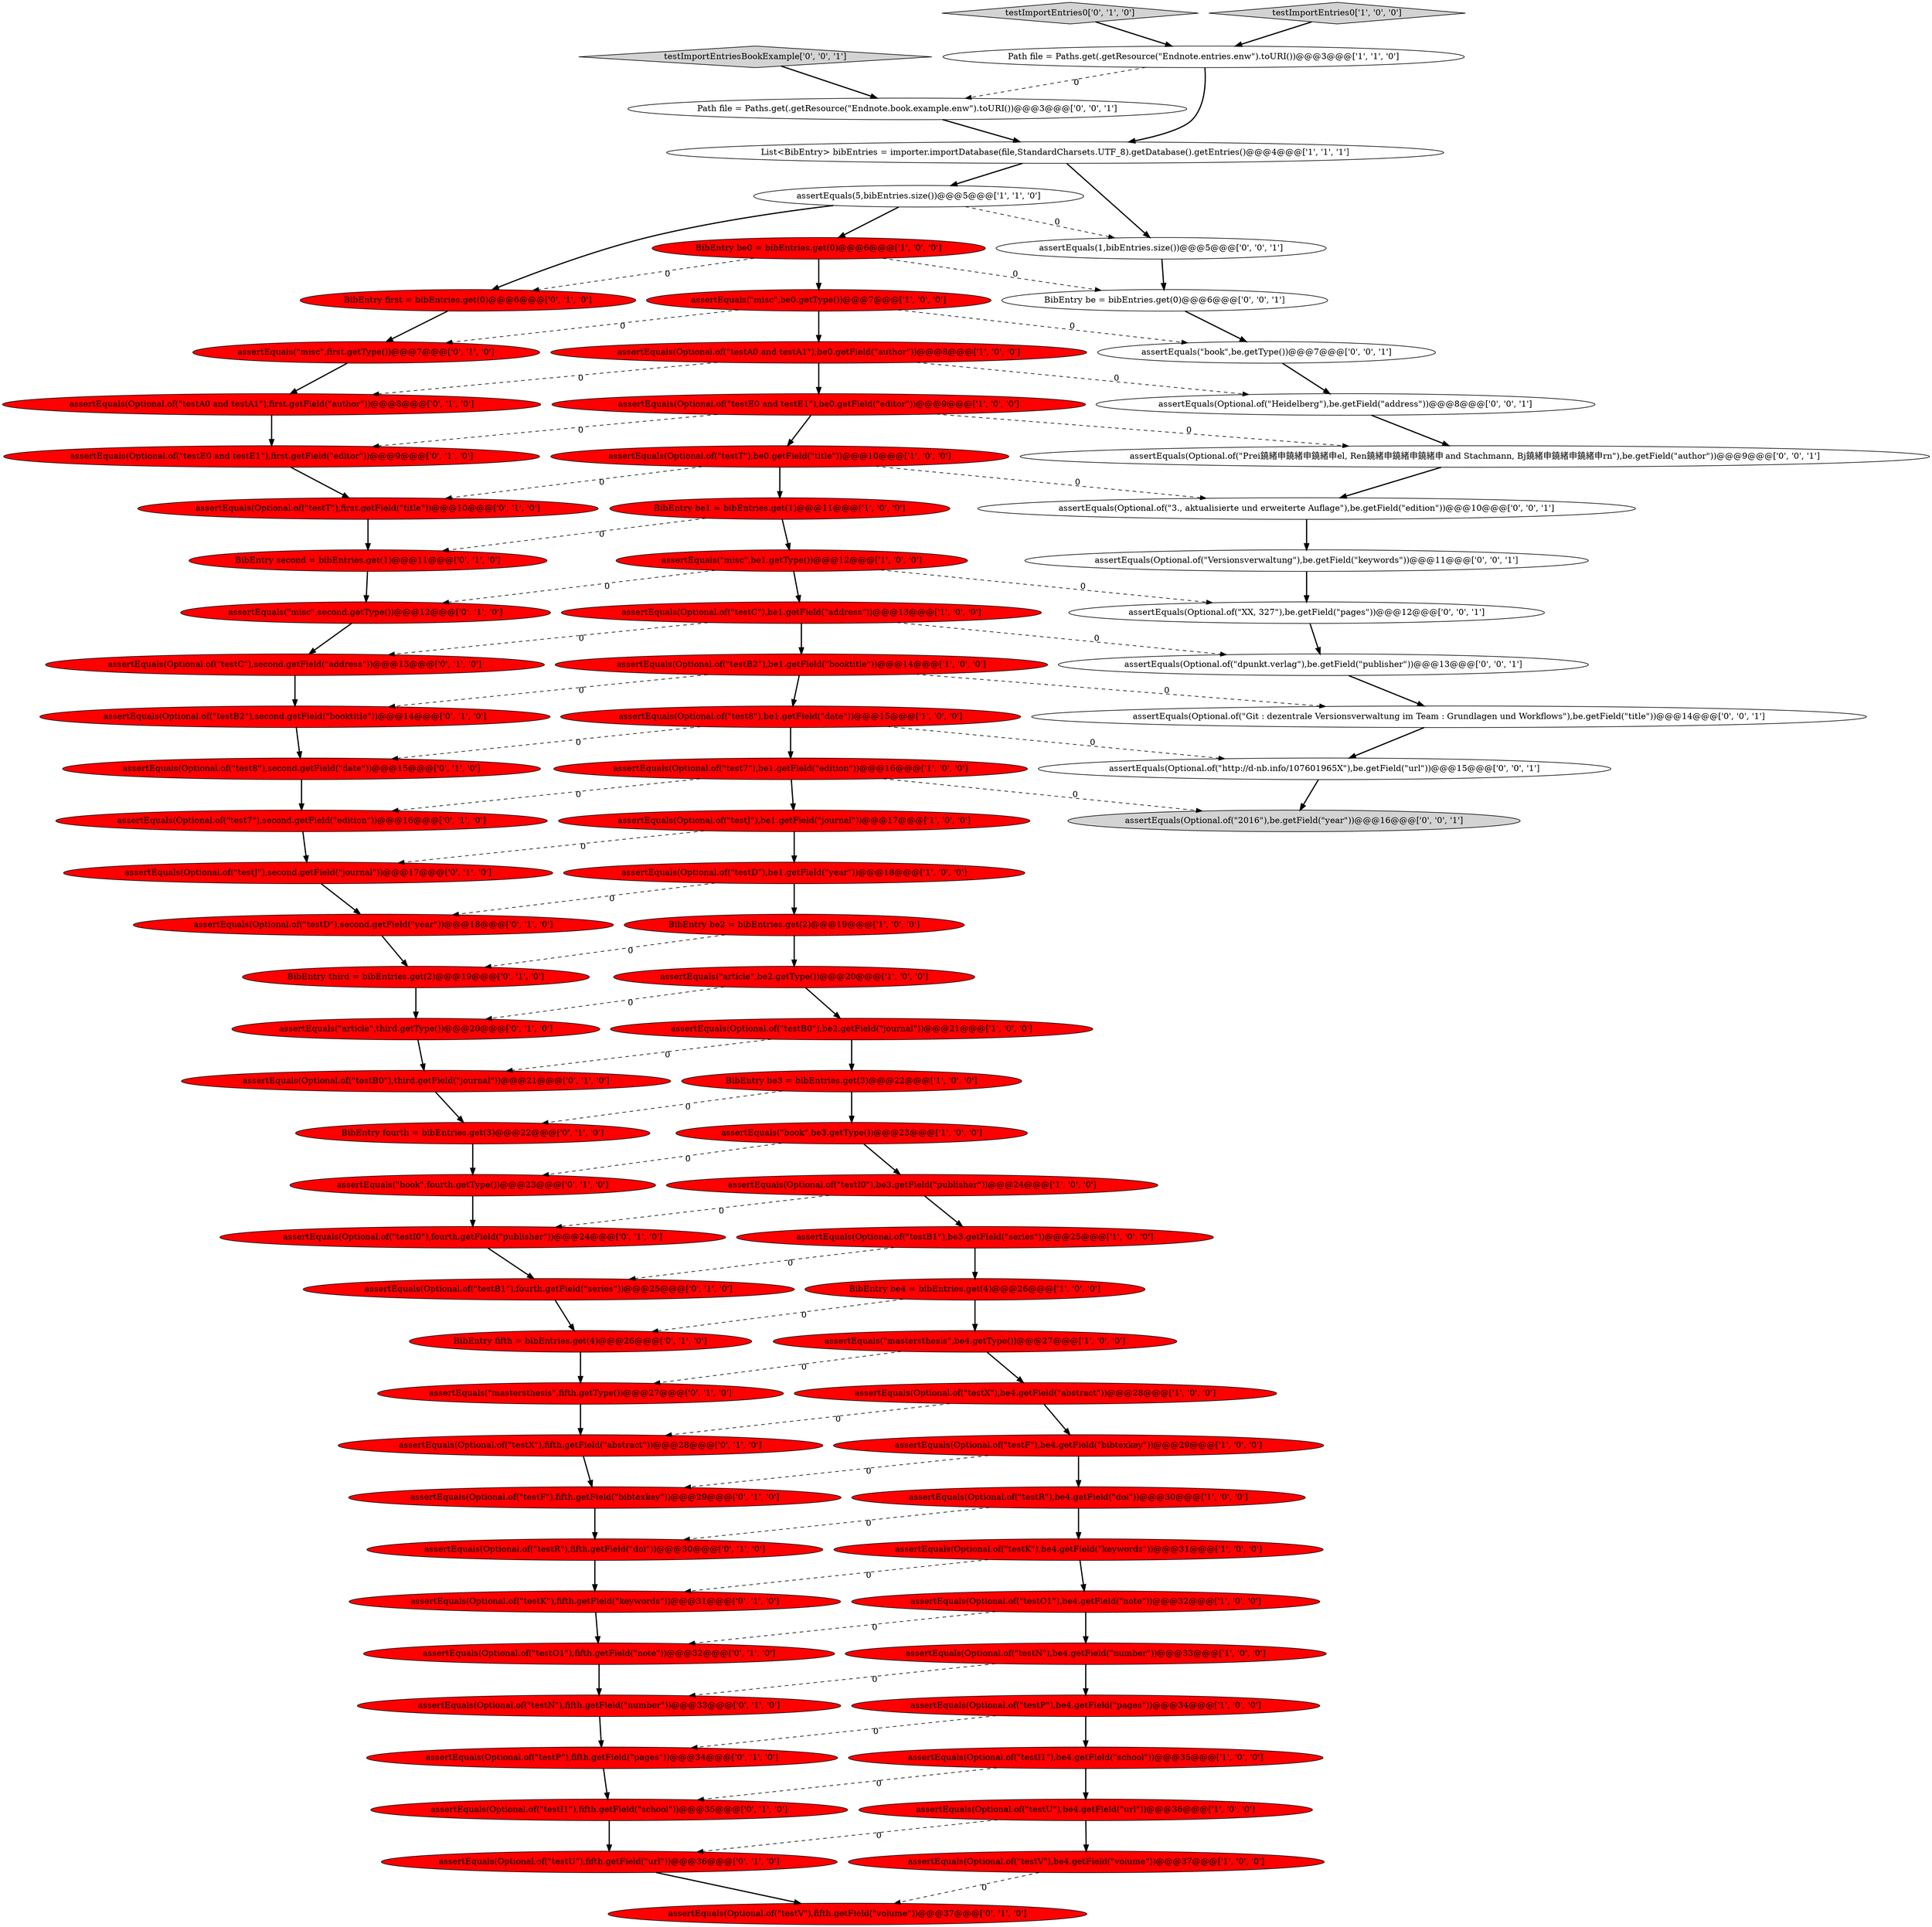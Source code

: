 digraph {
15 [style = filled, label = "assertEquals(Optional.of(\"testV\"),be4.getField(\"volume\"))@@@37@@@['1', '0', '0']", fillcolor = red, shape = ellipse image = "AAA1AAABBB1BBB"];
27 [style = filled, label = "assertEquals(\"article\",be2.getType())@@@20@@@['1', '0', '0']", fillcolor = red, shape = ellipse image = "AAA1AAABBB1BBB"];
44 [style = filled, label = "assertEquals(Optional.of(\"testA0 and testA1\"),first.getField(\"author\"))@@@8@@@['0', '1', '0']", fillcolor = red, shape = ellipse image = "AAA1AAABBB2BBB"];
17 [style = filled, label = "BibEntry be1 = bibEntries.get(1)@@@11@@@['1', '0', '0']", fillcolor = red, shape = ellipse image = "AAA1AAABBB1BBB"];
60 [style = filled, label = "assertEquals(Optional.of(\"testP\"),fifth.getField(\"pages\"))@@@34@@@['0', '1', '0']", fillcolor = red, shape = ellipse image = "AAA1AAABBB2BBB"];
40 [style = filled, label = "assertEquals(Optional.of(\"testB0\"),third.getField(\"journal\"))@@@21@@@['0', '1', '0']", fillcolor = red, shape = ellipse image = "AAA1AAABBB2BBB"];
11 [style = filled, label = "BibEntry be0 = bibEntries.get(0)@@@6@@@['1', '0', '0']", fillcolor = red, shape = ellipse image = "AAA1AAABBB1BBB"];
31 [style = filled, label = "assertEquals(Optional.of(\"testT\"),be0.getField(\"title\"))@@@10@@@['1', '0', '0']", fillcolor = red, shape = ellipse image = "AAA1AAABBB1BBB"];
41 [style = filled, label = "assertEquals(\"article\",third.getType())@@@20@@@['0', '1', '0']", fillcolor = red, shape = ellipse image = "AAA1AAABBB2BBB"];
46 [style = filled, label = "assertEquals(\"misc\",second.getType())@@@12@@@['0', '1', '0']", fillcolor = red, shape = ellipse image = "AAA1AAABBB2BBB"];
2 [style = filled, label = "BibEntry be4 = bibEntries.get(4)@@@26@@@['1', '0', '0']", fillcolor = red, shape = ellipse image = "AAA1AAABBB1BBB"];
54 [style = filled, label = "assertEquals(Optional.of(\"testI1\"),fifth.getField(\"school\"))@@@35@@@['0', '1', '0']", fillcolor = red, shape = ellipse image = "AAA1AAABBB2BBB"];
62 [style = filled, label = "BibEntry fifth = bibEntries.get(4)@@@26@@@['0', '1', '0']", fillcolor = red, shape = ellipse image = "AAA1AAABBB2BBB"];
7 [style = filled, label = "assertEquals(Optional.of(\"testN\"),be4.getField(\"number\"))@@@33@@@['1', '0', '0']", fillcolor = red, shape = ellipse image = "AAA1AAABBB1BBB"];
21 [style = filled, label = "assertEquals(Optional.of(\"testO1\"),be4.getField(\"note\"))@@@32@@@['1', '0', '0']", fillcolor = red, shape = ellipse image = "AAA1AAABBB1BBB"];
51 [style = filled, label = "assertEquals(Optional.of(\"test7\"),second.getField(\"edition\"))@@@16@@@['0', '1', '0']", fillcolor = red, shape = ellipse image = "AAA1AAABBB2BBB"];
4 [style = filled, label = "assertEquals(Optional.of(\"testI0\"),be3.getField(\"publisher\"))@@@24@@@['1', '0', '0']", fillcolor = red, shape = ellipse image = "AAA1AAABBB1BBB"];
16 [style = filled, label = "assertEquals(Optional.of(\"testI1\"),be4.getField(\"school\"))@@@35@@@['1', '0', '0']", fillcolor = red, shape = ellipse image = "AAA1AAABBB1BBB"];
32 [style = filled, label = "assertEquals(Optional.of(\"testD\"),be1.getField(\"year\"))@@@18@@@['1', '0', '0']", fillcolor = red, shape = ellipse image = "AAA1AAABBB1BBB"];
23 [style = filled, label = "assertEquals(Optional.of(\"test7\"),be1.getField(\"edition\"))@@@16@@@['1', '0', '0']", fillcolor = red, shape = ellipse image = "AAA1AAABBB1BBB"];
22 [style = filled, label = "assertEquals(\"misc\",be0.getType())@@@7@@@['1', '0', '0']", fillcolor = red, shape = ellipse image = "AAA1AAABBB1BBB"];
36 [style = filled, label = "assertEquals(Optional.of(\"testJ\"),second.getField(\"journal\"))@@@17@@@['0', '1', '0']", fillcolor = red, shape = ellipse image = "AAA1AAABBB2BBB"];
29 [style = filled, label = "assertEquals(Optional.of(\"testK\"),be4.getField(\"keywords\"))@@@31@@@['1', '0', '0']", fillcolor = red, shape = ellipse image = "AAA1AAABBB1BBB"];
5 [style = filled, label = "assertEquals(Optional.of(\"testF\"),be4.getField(\"bibtexkey\"))@@@29@@@['1', '0', '0']", fillcolor = red, shape = ellipse image = "AAA1AAABBB1BBB"];
61 [style = filled, label = "testImportEntries0['0', '1', '0']", fillcolor = lightgray, shape = diamond image = "AAA0AAABBB2BBB"];
3 [style = filled, label = "assertEquals(5,bibEntries.size())@@@5@@@['1', '1', '0']", fillcolor = white, shape = ellipse image = "AAA0AAABBB1BBB"];
82 [style = filled, label = "Path file = Paths.get(.getResource(\"Endnote.book.example.enw\").toURI())@@@3@@@['0', '0', '1']", fillcolor = white, shape = ellipse image = "AAA0AAABBB3BBB"];
30 [style = filled, label = "assertEquals(Optional.of(\"testU\"),be4.getField(\"url\"))@@@36@@@['1', '0', '0']", fillcolor = red, shape = ellipse image = "AAA1AAABBB1BBB"];
28 [style = filled, label = "assertEquals(Optional.of(\"testB0\"),be2.getField(\"journal\"))@@@21@@@['1', '0', '0']", fillcolor = red, shape = ellipse image = "AAA1AAABBB1BBB"];
52 [style = filled, label = "assertEquals(Optional.of(\"testT\"),first.getField(\"title\"))@@@10@@@['0', '1', '0']", fillcolor = red, shape = ellipse image = "AAA1AAABBB2BBB"];
57 [style = filled, label = "assertEquals(Optional.of(\"testO1\"),fifth.getField(\"note\"))@@@32@@@['0', '1', '0']", fillcolor = red, shape = ellipse image = "AAA1AAABBB2BBB"];
8 [style = filled, label = "assertEquals(Optional.of(\"testX\"),be4.getField(\"abstract\"))@@@28@@@['1', '0', '0']", fillcolor = red, shape = ellipse image = "AAA1AAABBB1BBB"];
67 [style = filled, label = "BibEntry third = bibEntries.get(2)@@@19@@@['0', '1', '0']", fillcolor = red, shape = ellipse image = "AAA1AAABBB2BBB"];
42 [style = filled, label = "assertEquals(Optional.of(\"testD\"),second.getField(\"year\"))@@@18@@@['0', '1', '0']", fillcolor = red, shape = ellipse image = "AAA1AAABBB2BBB"];
64 [style = filled, label = "BibEntry second = bibEntries.get(1)@@@11@@@['0', '1', '0']", fillcolor = red, shape = ellipse image = "AAA1AAABBB2BBB"];
14 [style = filled, label = "assertEquals(Optional.of(\"testB2\"),be1.getField(\"booktitle\"))@@@14@@@['1', '0', '0']", fillcolor = red, shape = ellipse image = "AAA1AAABBB1BBB"];
19 [style = filled, label = "assertEquals(\"book\",be3.getType())@@@23@@@['1', '0', '0']", fillcolor = red, shape = ellipse image = "AAA1AAABBB1BBB"];
47 [style = filled, label = "assertEquals(Optional.of(\"testV\"),fifth.getField(\"volume\"))@@@37@@@['0', '1', '0']", fillcolor = red, shape = ellipse image = "AAA1AAABBB2BBB"];
50 [style = filled, label = "assertEquals(Optional.of(\"testK\"),fifth.getField(\"keywords\"))@@@31@@@['0', '1', '0']", fillcolor = red, shape = ellipse image = "AAA1AAABBB2BBB"];
59 [style = filled, label = "assertEquals(\"misc\",first.getType())@@@7@@@['0', '1', '0']", fillcolor = red, shape = ellipse image = "AAA1AAABBB2BBB"];
39 [style = filled, label = "assertEquals(Optional.of(\"testC\"),second.getField(\"address\"))@@@13@@@['0', '1', '0']", fillcolor = red, shape = ellipse image = "AAA1AAABBB2BBB"];
73 [style = filled, label = "assertEquals(Optional.of(\"Git : dezentrale Versionsverwaltung im Team : Grundlagen und Workflows\"),be.getField(\"title\"))@@@14@@@['0', '0', '1']", fillcolor = white, shape = ellipse image = "AAA0AAABBB3BBB"];
63 [style = filled, label = "assertEquals(Optional.of(\"testN\"),fifth.getField(\"number\"))@@@33@@@['0', '1', '0']", fillcolor = red, shape = ellipse image = "AAA1AAABBB2BBB"];
72 [style = filled, label = "BibEntry be = bibEntries.get(0)@@@6@@@['0', '0', '1']", fillcolor = white, shape = ellipse image = "AAA0AAABBB3BBB"];
48 [style = filled, label = "assertEquals(Optional.of(\"testX\"),fifth.getField(\"abstract\"))@@@28@@@['0', '1', '0']", fillcolor = red, shape = ellipse image = "AAA1AAABBB2BBB"];
1 [style = filled, label = "assertEquals(Optional.of(\"testC\"),be1.getField(\"address\"))@@@13@@@['1', '0', '0']", fillcolor = red, shape = ellipse image = "AAA1AAABBB1BBB"];
68 [style = filled, label = "assertEquals(Optional.of(\"testF\"),fifth.getField(\"bibtexkey\"))@@@29@@@['0', '1', '0']", fillcolor = red, shape = ellipse image = "AAA1AAABBB2BBB"];
53 [style = filled, label = "assertEquals(Optional.of(\"testB1\"),fourth.getField(\"series\"))@@@25@@@['0', '1', '0']", fillcolor = red, shape = ellipse image = "AAA1AAABBB2BBB"];
74 [style = filled, label = "assertEquals(Optional.of(\"http://d-nb.info/107601965X\"),be.getField(\"url\"))@@@15@@@['0', '0', '1']", fillcolor = white, shape = ellipse image = "AAA0AAABBB3BBB"];
6 [style = filled, label = "assertEquals(\"misc\",be1.getType())@@@12@@@['1', '0', '0']", fillcolor = red, shape = ellipse image = "AAA1AAABBB1BBB"];
71 [style = filled, label = "assertEquals(Optional.of(\"dpunkt.verlag\"),be.getField(\"publisher\"))@@@13@@@['0', '0', '1']", fillcolor = white, shape = ellipse image = "AAA0AAABBB3BBB"];
24 [style = filled, label = "assertEquals(\"mastersthesis\",be4.getType())@@@27@@@['1', '0', '0']", fillcolor = red, shape = ellipse image = "AAA1AAABBB1BBB"];
13 [style = filled, label = "assertEquals(Optional.of(\"testR\"),be4.getField(\"doi\"))@@@30@@@['1', '0', '0']", fillcolor = red, shape = ellipse image = "AAA1AAABBB1BBB"];
0 [style = filled, label = "List<BibEntry> bibEntries = importer.importDatabase(file,StandardCharsets.UTF_8).getDatabase().getEntries()@@@4@@@['1', '1', '1']", fillcolor = white, shape = ellipse image = "AAA0AAABBB1BBB"];
34 [style = filled, label = "assertEquals(Optional.of(\"testJ\"),be1.getField(\"journal\"))@@@17@@@['1', '0', '0']", fillcolor = red, shape = ellipse image = "AAA1AAABBB1BBB"];
37 [style = filled, label = "assertEquals(\"book\",fourth.getType())@@@23@@@['0', '1', '0']", fillcolor = red, shape = ellipse image = "AAA1AAABBB2BBB"];
55 [style = filled, label = "assertEquals(Optional.of(\"testE0 and testE1\"),first.getField(\"editor\"))@@@9@@@['0', '1', '0']", fillcolor = red, shape = ellipse image = "AAA1AAABBB2BBB"];
75 [style = filled, label = "assertEquals(\"book\",be.getType())@@@7@@@['0', '0', '1']", fillcolor = white, shape = ellipse image = "AAA0AAABBB3BBB"];
18 [style = filled, label = "assertEquals(Optional.of(\"testB1\"),be3.getField(\"series\"))@@@25@@@['1', '0', '0']", fillcolor = red, shape = ellipse image = "AAA1AAABBB1BBB"];
33 [style = filled, label = "assertEquals(Optional.of(\"testP\"),be4.getField(\"pages\"))@@@34@@@['1', '0', '0']", fillcolor = red, shape = ellipse image = "AAA1AAABBB1BBB"];
43 [style = filled, label = "BibEntry fourth = bibEntries.get(3)@@@22@@@['0', '1', '0']", fillcolor = red, shape = ellipse image = "AAA1AAABBB2BBB"];
56 [style = filled, label = "assertEquals(Optional.of(\"test8\"),second.getField(\"date\"))@@@15@@@['0', '1', '0']", fillcolor = red, shape = ellipse image = "AAA1AAABBB2BBB"];
49 [style = filled, label = "assertEquals(Optional.of(\"testI0\"),fourth.getField(\"publisher\"))@@@24@@@['0', '1', '0']", fillcolor = red, shape = ellipse image = "AAA1AAABBB2BBB"];
78 [style = filled, label = "assertEquals(Optional.of(\"2016\"),be.getField(\"year\"))@@@16@@@['0', '0', '1']", fillcolor = lightgray, shape = ellipse image = "AAA0AAABBB3BBB"];
66 [style = filled, label = "assertEquals(\"mastersthesis\",fifth.getType())@@@27@@@['0', '1', '0']", fillcolor = red, shape = ellipse image = "AAA1AAABBB2BBB"];
45 [style = filled, label = "assertEquals(Optional.of(\"testB2\"),second.getField(\"booktitle\"))@@@14@@@['0', '1', '0']", fillcolor = red, shape = ellipse image = "AAA1AAABBB2BBB"];
38 [style = filled, label = "assertEquals(Optional.of(\"testU\"),fifth.getField(\"url\"))@@@36@@@['0', '1', '0']", fillcolor = red, shape = ellipse image = "AAA1AAABBB2BBB"];
80 [style = filled, label = "assertEquals(Optional.of(\"Heidelberg\"),be.getField(\"address\"))@@@8@@@['0', '0', '1']", fillcolor = white, shape = ellipse image = "AAA0AAABBB3BBB"];
26 [style = filled, label = "assertEquals(Optional.of(\"testE0 and testE1\"),be0.getField(\"editor\"))@@@9@@@['1', '0', '0']", fillcolor = red, shape = ellipse image = "AAA1AAABBB1BBB"];
70 [style = filled, label = "assertEquals(1,bibEntries.size())@@@5@@@['0', '0', '1']", fillcolor = white, shape = ellipse image = "AAA0AAABBB3BBB"];
58 [style = filled, label = "BibEntry first = bibEntries.get(0)@@@6@@@['0', '1', '0']", fillcolor = red, shape = ellipse image = "AAA1AAABBB2BBB"];
10 [style = filled, label = "assertEquals(Optional.of(\"testA0 and testA1\"),be0.getField(\"author\"))@@@8@@@['1', '0', '0']", fillcolor = red, shape = ellipse image = "AAA1AAABBB1BBB"];
12 [style = filled, label = "assertEquals(Optional.of(\"test8\"),be1.getField(\"date\"))@@@15@@@['1', '0', '0']", fillcolor = red, shape = ellipse image = "AAA1AAABBB1BBB"];
20 [style = filled, label = "BibEntry be3 = bibEntries.get(3)@@@22@@@['1', '0', '0']", fillcolor = red, shape = ellipse image = "AAA1AAABBB1BBB"];
25 [style = filled, label = "Path file = Paths.get(.getResource(\"Endnote.entries.enw\").toURI())@@@3@@@['1', '1', '0']", fillcolor = white, shape = ellipse image = "AAA0AAABBB1BBB"];
9 [style = filled, label = "testImportEntries0['1', '0', '0']", fillcolor = lightgray, shape = diamond image = "AAA0AAABBB1BBB"];
35 [style = filled, label = "BibEntry be2 = bibEntries.get(2)@@@19@@@['1', '0', '0']", fillcolor = red, shape = ellipse image = "AAA1AAABBB1BBB"];
65 [style = filled, label = "assertEquals(Optional.of(\"testR\"),fifth.getField(\"doi\"))@@@30@@@['0', '1', '0']", fillcolor = red, shape = ellipse image = "AAA1AAABBB2BBB"];
69 [style = filled, label = "assertEquals(Optional.of(\"XX, 327\"),be.getField(\"pages\"))@@@12@@@['0', '0', '1']", fillcolor = white, shape = ellipse image = "AAA0AAABBB3BBB"];
79 [style = filled, label = "assertEquals(Optional.of(\"3., aktualisierte und erweiterte Auflage\"),be.getField(\"edition\"))@@@10@@@['0', '0', '1']", fillcolor = white, shape = ellipse image = "AAA0AAABBB3BBB"];
76 [style = filled, label = "assertEquals(Optional.of(\"Prei鐃緒申鐃緒申鐃緒申el, Ren鐃緒申鐃緒申鐃緒申 and Stachmann, Bj鐃緒申鐃緒申鐃緒申rn\"),be.getField(\"author\"))@@@9@@@['0', '0', '1']", fillcolor = white, shape = ellipse image = "AAA0AAABBB3BBB"];
81 [style = filled, label = "assertEquals(Optional.of(\"Versionsverwaltung\"),be.getField(\"keywords\"))@@@11@@@['0', '0', '1']", fillcolor = white, shape = ellipse image = "AAA0AAABBB3BBB"];
77 [style = filled, label = "testImportEntriesBookExample['0', '0', '1']", fillcolor = lightgray, shape = diamond image = "AAA0AAABBB3BBB"];
32->35 [style = bold, label=""];
31->79 [style = dashed, label="0"];
26->55 [style = dashed, label="0"];
52->64 [style = bold, label=""];
37->49 [style = bold, label=""];
28->20 [style = bold, label=""];
1->71 [style = dashed, label="0"];
23->51 [style = dashed, label="0"];
27->28 [style = bold, label=""];
73->74 [style = bold, label=""];
82->0 [style = bold, label=""];
7->63 [style = dashed, label="0"];
13->65 [style = dashed, label="0"];
61->25 [style = bold, label=""];
31->52 [style = dashed, label="0"];
12->74 [style = dashed, label="0"];
23->78 [style = dashed, label="0"];
65->50 [style = bold, label=""];
57->63 [style = bold, label=""];
6->69 [style = dashed, label="0"];
3->70 [style = dashed, label="0"];
34->32 [style = bold, label=""];
58->59 [style = bold, label=""];
42->67 [style = bold, label=""];
2->24 [style = bold, label=""];
81->69 [style = bold, label=""];
54->38 [style = bold, label=""];
8->48 [style = dashed, label="0"];
0->3 [style = bold, label=""];
0->70 [style = bold, label=""];
33->16 [style = bold, label=""];
74->78 [style = bold, label=""];
18->53 [style = dashed, label="0"];
22->75 [style = dashed, label="0"];
3->11 [style = bold, label=""];
39->45 [style = bold, label=""];
10->26 [style = bold, label=""];
4->18 [style = bold, label=""];
4->49 [style = dashed, label="0"];
46->39 [style = bold, label=""];
79->81 [style = bold, label=""];
10->80 [style = dashed, label="0"];
56->51 [style = bold, label=""];
66->48 [style = bold, label=""];
7->33 [style = bold, label=""];
44->55 [style = bold, label=""];
11->58 [style = dashed, label="0"];
21->57 [style = dashed, label="0"];
16->54 [style = dashed, label="0"];
38->47 [style = bold, label=""];
21->7 [style = bold, label=""];
45->56 [style = bold, label=""];
80->76 [style = bold, label=""];
3->58 [style = bold, label=""];
24->8 [style = bold, label=""];
59->44 [style = bold, label=""];
33->60 [style = dashed, label="0"];
20->19 [style = bold, label=""];
5->68 [style = dashed, label="0"];
25->82 [style = dashed, label="0"];
36->42 [style = bold, label=""];
30->15 [style = bold, label=""];
11->72 [style = dashed, label="0"];
30->38 [style = dashed, label="0"];
25->0 [style = bold, label=""];
60->54 [style = bold, label=""];
1->39 [style = dashed, label="0"];
27->41 [style = dashed, label="0"];
17->6 [style = bold, label=""];
72->75 [style = bold, label=""];
28->40 [style = dashed, label="0"];
68->65 [style = bold, label=""];
14->73 [style = dashed, label="0"];
62->66 [style = bold, label=""];
77->82 [style = bold, label=""];
26->76 [style = dashed, label="0"];
22->59 [style = dashed, label="0"];
29->21 [style = bold, label=""];
53->62 [style = bold, label=""];
6->1 [style = bold, label=""];
26->31 [style = bold, label=""];
71->73 [style = bold, label=""];
63->60 [style = bold, label=""];
17->64 [style = dashed, label="0"];
51->36 [style = bold, label=""];
41->40 [style = bold, label=""];
5->13 [style = bold, label=""];
16->30 [style = bold, label=""];
50->57 [style = bold, label=""];
48->68 [style = bold, label=""];
14->45 [style = dashed, label="0"];
22->10 [style = bold, label=""];
11->22 [style = bold, label=""];
34->36 [style = dashed, label="0"];
70->72 [style = bold, label=""];
40->43 [style = bold, label=""];
31->17 [style = bold, label=""];
55->52 [style = bold, label=""];
20->43 [style = dashed, label="0"];
75->80 [style = bold, label=""];
35->27 [style = bold, label=""];
15->47 [style = dashed, label="0"];
10->44 [style = dashed, label="0"];
35->67 [style = dashed, label="0"];
24->66 [style = dashed, label="0"];
43->37 [style = bold, label=""];
64->46 [style = bold, label=""];
18->2 [style = bold, label=""];
49->53 [style = bold, label=""];
6->46 [style = dashed, label="0"];
67->41 [style = bold, label=""];
13->29 [style = bold, label=""];
69->71 [style = bold, label=""];
8->5 [style = bold, label=""];
29->50 [style = dashed, label="0"];
9->25 [style = bold, label=""];
14->12 [style = bold, label=""];
32->42 [style = dashed, label="0"];
23->34 [style = bold, label=""];
1->14 [style = bold, label=""];
12->23 [style = bold, label=""];
76->79 [style = bold, label=""];
19->4 [style = bold, label=""];
12->56 [style = dashed, label="0"];
2->62 [style = dashed, label="0"];
19->37 [style = dashed, label="0"];
}
